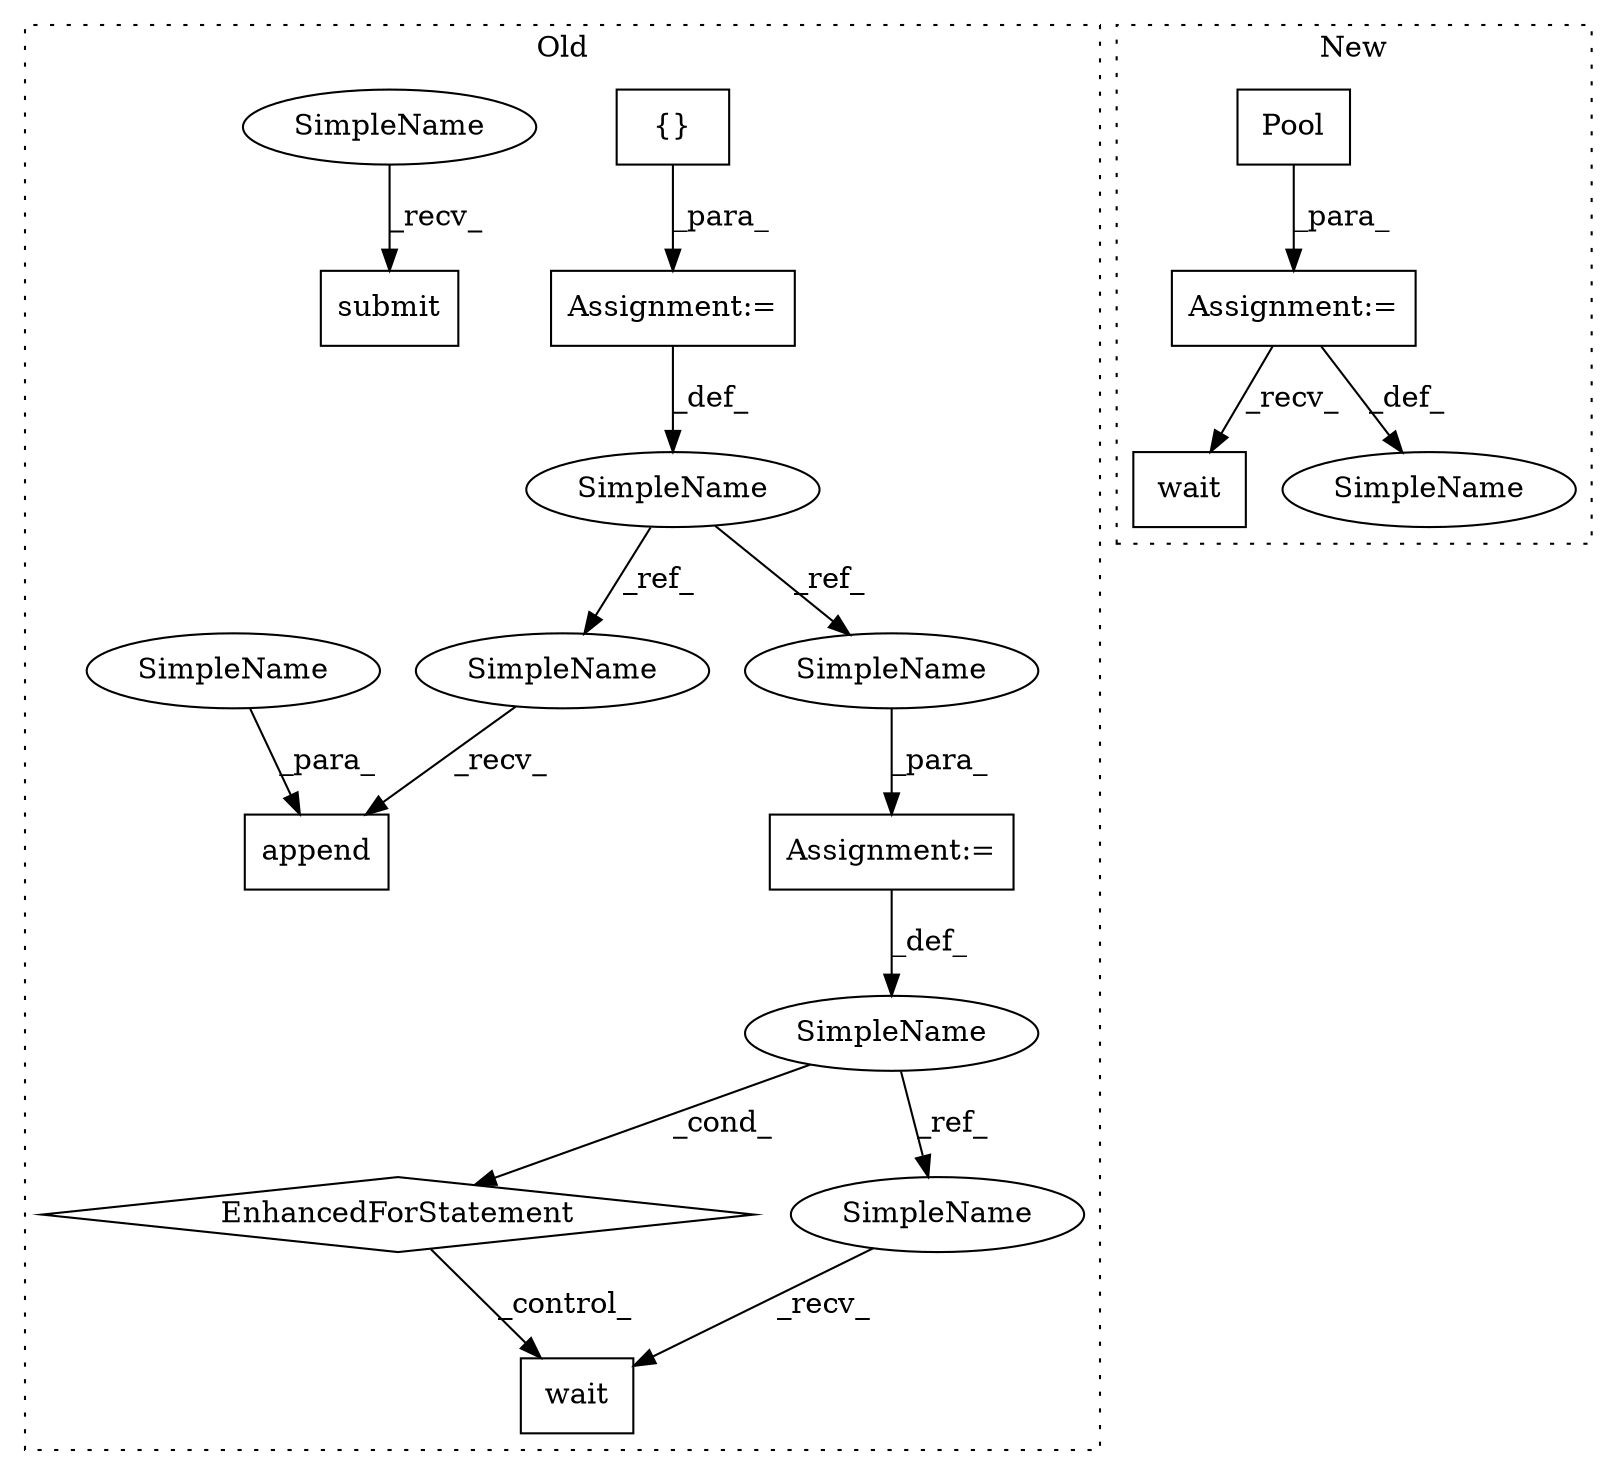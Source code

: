 digraph G {
subgraph cluster0 {
1 [label="append" a="32" s="13771,13781" l="7,1" shape="box"];
5 [label="submit" a="32" s="13746" l="8" shape="box"];
6 [label="{}" a="4" s="13589" l="2" shape="box"];
7 [label="wait" a="32" s="13896" l="6" shape="box"];
8 [label="EnhancedForStatement" a="70" s="13794,13884" l="53,2" shape="diamond"];
10 [label="SimpleName" a="42" s="13872" l="1" shape="ellipse"];
11 [label="SimpleName" a="42" s="13550" l="8" shape="ellipse"];
12 [label="Assignment:=" a="7" s="13794,13884" l="53,2" shape="box"];
13 [label="Assignment:=" a="7" s="13558" l="1" shape="box"];
14 [label="SimpleName" a="42" s="13762" l="8" shape="ellipse"];
15 [label="SimpleName" a="42" s="13876" l="8" shape="ellipse"];
16 [label="SimpleName" a="42" s="13894" l="1" shape="ellipse"];
17 [label="SimpleName" a="42" s="13742" l="3" shape="ellipse"];
18 [label="SimpleName" a="42" s="13778" l="3" shape="ellipse"];
label = "Old";
style="dotted";
}
subgraph cluster1 {
2 [label="wait" a="32" s="13408" l="6" shape="box"];
3 [label="Assignment:=" a="7" s="13236" l="1" shape="box"];
4 [label="SimpleName" a="42" s="13348" l="3" shape="ellipse"];
9 [label="Pool" a="32" s="13237" l="6" shape="box"];
label = "New";
style="dotted";
}
3 -> 4 [label="_def_"];
3 -> 2 [label="_recv_"];
6 -> 13 [label="_para_"];
8 -> 7 [label="_control_"];
9 -> 3 [label="_para_"];
10 -> 16 [label="_ref_"];
10 -> 8 [label="_cond_"];
11 -> 15 [label="_ref_"];
11 -> 14 [label="_ref_"];
12 -> 10 [label="_def_"];
13 -> 11 [label="_def_"];
14 -> 1 [label="_recv_"];
15 -> 12 [label="_para_"];
16 -> 7 [label="_recv_"];
17 -> 5 [label="_recv_"];
18 -> 1 [label="_para_"];
}
